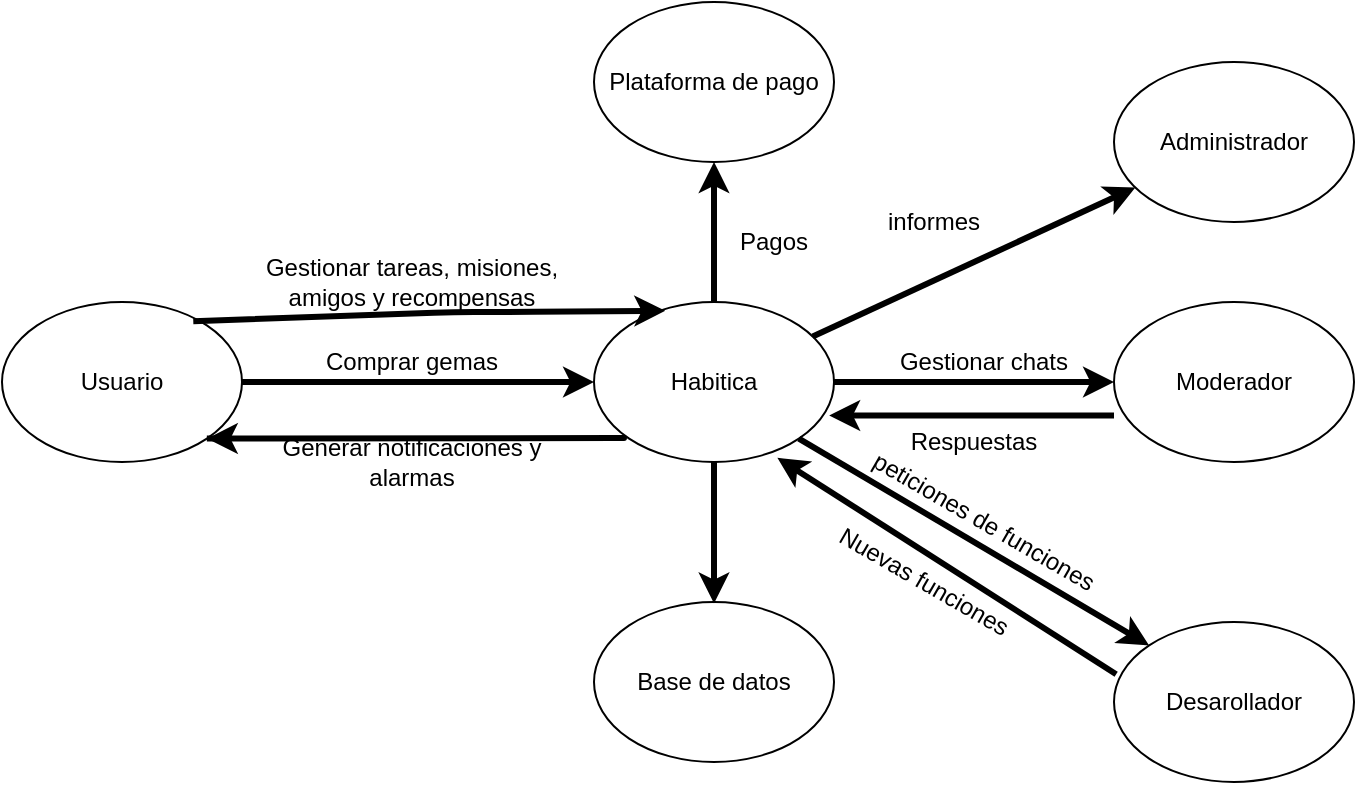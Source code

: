 <mxfile version="13.6.5" type="device"><diagram id="OPEGen3C7LZorVYnVaYJ" name="Page-1"><mxGraphModel dx="1021" dy="541" grid="1" gridSize="10" guides="1" tooltips="1" connect="1" arrows="1" fold="1" page="1" pageScale="1" pageWidth="827" pageHeight="1169" math="0" shadow="0"><root><mxCell id="0"/><mxCell id="1" parent="0"/><mxCell id="ik2VzUg5hGyN_YU-ukAl-1" value="Habitica" style="ellipse;whiteSpace=wrap;html=1;" vertex="1" parent="1"><mxGeometry x="360" y="320" width="120" height="80" as="geometry"/></mxCell><mxCell id="ik2VzUg5hGyN_YU-ukAl-2" value="Administrador" style="ellipse;whiteSpace=wrap;html=1;" vertex="1" parent="1"><mxGeometry x="620" y="200" width="120" height="80" as="geometry"/></mxCell><mxCell id="ik2VzUg5hGyN_YU-ukAl-3" value="Usuario" style="ellipse;whiteSpace=wrap;html=1;" vertex="1" parent="1"><mxGeometry x="64" y="320" width="120" height="80" as="geometry"/></mxCell><mxCell id="ik2VzUg5hGyN_YU-ukAl-4" value="Moderador" style="ellipse;whiteSpace=wrap;html=1;" vertex="1" parent="1"><mxGeometry x="620" y="320" width="120" height="80" as="geometry"/></mxCell><mxCell id="ik2VzUg5hGyN_YU-ukAl-5" value="Desarollador" style="ellipse;whiteSpace=wrap;html=1;" vertex="1" parent="1"><mxGeometry x="620" y="480" width="120" height="80" as="geometry"/></mxCell><mxCell id="ik2VzUg5hGyN_YU-ukAl-6" value="" style="endArrow=classic;html=1;entryX=0.297;entryY=0.055;entryDx=0;entryDy=0;entryPerimeter=0;strokeWidth=3;exitX=0.797;exitY=0.12;exitDx=0;exitDy=0;exitPerimeter=0;" edge="1" parent="1" source="ik2VzUg5hGyN_YU-ukAl-3" target="ik2VzUg5hGyN_YU-ukAl-1"><mxGeometry width="50" height="50" relative="1" as="geometry"><mxPoint x="160" y="324" as="sourcePoint"/><mxPoint x="330" y="310" as="targetPoint"/><Array as="points"><mxPoint x="290" y="325"/><mxPoint x="320" y="325"/></Array></mxGeometry></mxCell><mxCell id="ik2VzUg5hGyN_YU-ukAl-7" value="" style="endArrow=classic;html=1;entryX=0;entryY=0.5;entryDx=0;entryDy=0;exitX=1;exitY=0.5;exitDx=0;exitDy=0;strokeWidth=3;" edge="1" parent="1" source="ik2VzUg5hGyN_YU-ukAl-1" target="ik2VzUg5hGyN_YU-ukAl-4"><mxGeometry width="50" height="50" relative="1" as="geometry"><mxPoint x="470" y="380" as="sourcePoint"/><mxPoint x="520" y="330" as="targetPoint"/></mxGeometry></mxCell><mxCell id="ik2VzUg5hGyN_YU-ukAl-8" value="" style="endArrow=classic;html=1;strokeWidth=3;" edge="1" parent="1" source="ik2VzUg5hGyN_YU-ukAl-1" target="ik2VzUg5hGyN_YU-ukAl-2"><mxGeometry width="50" height="50" relative="1" as="geometry"><mxPoint x="550" y="290" as="sourcePoint"/><mxPoint x="600" y="240" as="targetPoint"/></mxGeometry></mxCell><mxCell id="ik2VzUg5hGyN_YU-ukAl-9" value="" style="endArrow=classic;html=1;entryX=0;entryY=0;entryDx=0;entryDy=0;exitX=1;exitY=1;exitDx=0;exitDy=0;strokeWidth=3;" edge="1" parent="1" source="ik2VzUg5hGyN_YU-ukAl-1" target="ik2VzUg5hGyN_YU-ukAl-5"><mxGeometry width="50" height="50" relative="1" as="geometry"><mxPoint x="390" y="420" as="sourcePoint"/><mxPoint x="440" y="370" as="targetPoint"/></mxGeometry></mxCell><mxCell id="ik2VzUg5hGyN_YU-ukAl-10" value="Gestionar tareas, misiones,&lt;br&gt;amigos y recompensas" style="text;html=1;strokeColor=none;fillColor=none;align=center;verticalAlign=middle;whiteSpace=wrap;rounded=0;" vertex="1" parent="1"><mxGeometry x="184" y="300" width="170" height="20" as="geometry"/></mxCell><mxCell id="ik2VzUg5hGyN_YU-ukAl-12" value="" style="endArrow=classic;html=1;strokeWidth=3;entryX=1;entryY=1;entryDx=0;entryDy=0;exitX=1;exitY=1;exitDx=0;exitDy=0;" edge="1" parent="1" source="ik2VzUg5hGyN_YU-ukAl-3" target="ik2VzUg5hGyN_YU-ukAl-3"><mxGeometry width="50" height="50" relative="1" as="geometry"><mxPoint x="330" y="320" as="sourcePoint"/><mxPoint x="380" y="270" as="targetPoint"/><Array as="points"><mxPoint x="380" y="388"/></Array></mxGeometry></mxCell><mxCell id="ik2VzUg5hGyN_YU-ukAl-13" value="Generar notificaciones y alarmas" style="text;html=1;strokeColor=none;fillColor=none;align=center;verticalAlign=middle;whiteSpace=wrap;rounded=0;" vertex="1" parent="1"><mxGeometry x="184" y="390" width="170" height="20" as="geometry"/></mxCell><mxCell id="ik2VzUg5hGyN_YU-ukAl-14" value="" style="endArrow=classic;html=1;strokeWidth=3;exitX=1;exitY=0.5;exitDx=0;exitDy=0;entryX=0;entryY=0.5;entryDx=0;entryDy=0;" edge="1" parent="1" source="ik2VzUg5hGyN_YU-ukAl-3" target="ik2VzUg5hGyN_YU-ukAl-1"><mxGeometry width="50" height="50" relative="1" as="geometry"><mxPoint x="280" y="300" as="sourcePoint"/><mxPoint x="330" y="250" as="targetPoint"/></mxGeometry></mxCell><mxCell id="ik2VzUg5hGyN_YU-ukAl-15" value="Comprar gemas" style="text;html=1;strokeColor=none;fillColor=none;align=center;verticalAlign=middle;whiteSpace=wrap;rounded=0;" vertex="1" parent="1"><mxGeometry x="219" y="340" width="100" height="20" as="geometry"/></mxCell><mxCell id="ik2VzUg5hGyN_YU-ukAl-17" value="Plataforma de pago" style="ellipse;whiteSpace=wrap;html=1;" vertex="1" parent="1"><mxGeometry x="360" y="170" width="120" height="80" as="geometry"/></mxCell><mxCell id="ik2VzUg5hGyN_YU-ukAl-18" value="" style="endArrow=classic;html=1;strokeWidth=3;entryX=0.5;entryY=1;entryDx=0;entryDy=0;exitX=0.5;exitY=0;exitDx=0;exitDy=0;" edge="1" parent="1" source="ik2VzUg5hGyN_YU-ukAl-1" target="ik2VzUg5hGyN_YU-ukAl-17"><mxGeometry width="50" height="50" relative="1" as="geometry"><mxPoint x="390" y="310" as="sourcePoint"/><mxPoint x="440" y="260" as="targetPoint"/></mxGeometry></mxCell><mxCell id="ik2VzUg5hGyN_YU-ukAl-20" value="" style="endArrow=classic;html=1;strokeWidth=3;exitX=0.009;exitY=0.326;exitDx=0;exitDy=0;exitPerimeter=0;entryX=0.764;entryY=0.974;entryDx=0;entryDy=0;entryPerimeter=0;" edge="1" parent="1" source="ik2VzUg5hGyN_YU-ukAl-5" target="ik2VzUg5hGyN_YU-ukAl-1"><mxGeometry width="50" height="50" relative="1" as="geometry"><mxPoint x="600" y="490" as="sourcePoint"/><mxPoint x="650" y="440" as="targetPoint"/></mxGeometry></mxCell><mxCell id="ik2VzUg5hGyN_YU-ukAl-21" value="" style="endArrow=classic;html=1;strokeWidth=3;entryX=0.98;entryY=0.709;entryDx=0;entryDy=0;entryPerimeter=0;exitX=0;exitY=0.709;exitDx=0;exitDy=0;exitPerimeter=0;" edge="1" parent="1" source="ik2VzUg5hGyN_YU-ukAl-4" target="ik2VzUg5hGyN_YU-ukAl-1"><mxGeometry width="50" height="50" relative="1" as="geometry"><mxPoint x="600" y="490" as="sourcePoint"/><mxPoint x="650" y="440" as="targetPoint"/></mxGeometry></mxCell><mxCell id="ik2VzUg5hGyN_YU-ukAl-22" value="Gestionar chats" style="text;html=1;strokeColor=none;fillColor=none;align=center;verticalAlign=middle;whiteSpace=wrap;rounded=0;" vertex="1" parent="1"><mxGeometry x="510" y="340" width="90" height="20" as="geometry"/></mxCell><mxCell id="ik2VzUg5hGyN_YU-ukAl-23" value="Respuestas" style="text;html=1;strokeColor=none;fillColor=none;align=center;verticalAlign=middle;whiteSpace=wrap;rounded=0;" vertex="1" parent="1"><mxGeometry x="510" y="380" width="80" height="20" as="geometry"/></mxCell><mxCell id="ik2VzUg5hGyN_YU-ukAl-24" value="Pagos" style="text;html=1;strokeColor=none;fillColor=none;align=center;verticalAlign=middle;whiteSpace=wrap;rounded=0;" vertex="1" parent="1"><mxGeometry x="430" y="280" width="40" height="20" as="geometry"/></mxCell><mxCell id="ik2VzUg5hGyN_YU-ukAl-25" value="informes" style="text;html=1;strokeColor=none;fillColor=none;align=center;verticalAlign=middle;whiteSpace=wrap;rounded=0;" vertex="1" parent="1"><mxGeometry x="510" y="270" width="40" height="20" as="geometry"/></mxCell><mxCell id="ik2VzUg5hGyN_YU-ukAl-26" value="Base de datos" style="ellipse;whiteSpace=wrap;html=1;" vertex="1" parent="1"><mxGeometry x="360" y="470" width="120" height="80" as="geometry"/></mxCell><mxCell id="ik2VzUg5hGyN_YU-ukAl-27" value="" style="endArrow=classic;html=1;strokeWidth=3;" edge="1" parent="1" source="ik2VzUg5hGyN_YU-ukAl-1"><mxGeometry width="50" height="50" relative="1" as="geometry"><mxPoint x="420" y="450" as="sourcePoint"/><mxPoint x="420" y="470.711" as="targetPoint"/></mxGeometry></mxCell><mxCell id="ik2VzUg5hGyN_YU-ukAl-28" value="peticiones de funciones" style="text;html=1;strokeColor=none;fillColor=none;align=center;verticalAlign=middle;whiteSpace=wrap;rounded=0;rotation=30;" vertex="1" parent="1"><mxGeometry x="490" y="420" width="130" height="20" as="geometry"/></mxCell><mxCell id="ik2VzUg5hGyN_YU-ukAl-29" value="Nuevas funciones" style="text;html=1;strokeColor=none;fillColor=none;align=center;verticalAlign=middle;whiteSpace=wrap;rounded=0;rotation=30;" vertex="1" parent="1"><mxGeometry x="460" y="450" width="130" height="20" as="geometry"/></mxCell></root></mxGraphModel></diagram></mxfile>